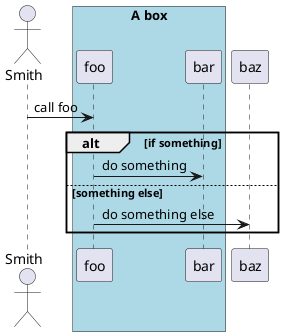 {
  "sha1": "gvy0f8at7xnq800pjcp5hrolfktr5ap",
  "insertion": {
    "when": "2024-06-01T09:03:08.431Z",
    "user": "plantuml@gmail.com"
  }
}
@startuml
actor Smith
box "A box" #LightBlue
participant foo
participant bar
end box
participant baz

Smith -> foo: call foo
alt #transparent if something
foo -> bar: do something
else something else
foo -> baz: do something else
end
@enduml
